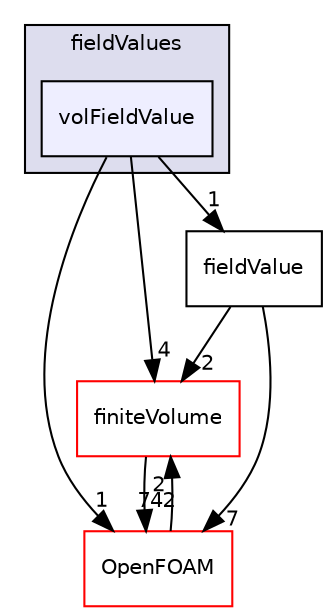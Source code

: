 digraph "src/functionObjects/field/fieldValues/volFieldValue" {
  bgcolor=transparent;
  compound=true
  node [ fontsize="10", fontname="Helvetica"];
  edge [ labelfontsize="10", labelfontname="Helvetica"];
  subgraph clusterdir_e7bdba62d866621d8e2ff8ee2457cfce {
    graph [ bgcolor="#ddddee", pencolor="black", label="fieldValues" fontname="Helvetica", fontsize="10", URL="dir_e7bdba62d866621d8e2ff8ee2457cfce.html"]
  dir_06e3f41de7a4e687fd63f5a81f53386a [shape=box, label="volFieldValue", style="filled", fillcolor="#eeeeff", pencolor="black", URL="dir_06e3f41de7a4e687fd63f5a81f53386a.html"];
  }
  dir_9bd15774b555cf7259a6fa18f99fe99b [shape=box label="finiteVolume" color="red" URL="dir_9bd15774b555cf7259a6fa18f99fe99b.html"];
  dir_c5473ff19b20e6ec4dfe5c310b3778a8 [shape=box label="OpenFOAM" color="red" URL="dir_c5473ff19b20e6ec4dfe5c310b3778a8.html"];
  dir_0bb64bf1d9a0fe4fdd1408a8a51458da [shape=box label="fieldValue" URL="dir_0bb64bf1d9a0fe4fdd1408a8a51458da.html"];
  dir_9bd15774b555cf7259a6fa18f99fe99b->dir_c5473ff19b20e6ec4dfe5c310b3778a8 [headlabel="742", labeldistance=1.5 headhref="dir_000867_001929.html"];
  dir_06e3f41de7a4e687fd63f5a81f53386a->dir_9bd15774b555cf7259a6fa18f99fe99b [headlabel="4", labeldistance=1.5 headhref="dir_001258_000867.html"];
  dir_06e3f41de7a4e687fd63f5a81f53386a->dir_c5473ff19b20e6ec4dfe5c310b3778a8 [headlabel="1", labeldistance=1.5 headhref="dir_001258_001929.html"];
  dir_06e3f41de7a4e687fd63f5a81f53386a->dir_0bb64bf1d9a0fe4fdd1408a8a51458da [headlabel="1", labeldistance=1.5 headhref="dir_001258_001255.html"];
  dir_c5473ff19b20e6ec4dfe5c310b3778a8->dir_9bd15774b555cf7259a6fa18f99fe99b [headlabel="2", labeldistance=1.5 headhref="dir_001929_000867.html"];
  dir_0bb64bf1d9a0fe4fdd1408a8a51458da->dir_9bd15774b555cf7259a6fa18f99fe99b [headlabel="2", labeldistance=1.5 headhref="dir_001255_000867.html"];
  dir_0bb64bf1d9a0fe4fdd1408a8a51458da->dir_c5473ff19b20e6ec4dfe5c310b3778a8 [headlabel="7", labeldistance=1.5 headhref="dir_001255_001929.html"];
}
